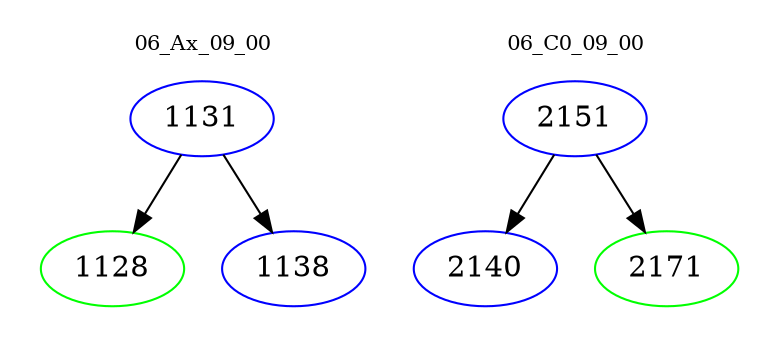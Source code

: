 digraph{
subgraph cluster_0 {
color = white
label = "06_Ax_09_00";
fontsize=10;
T0_1131 [label="1131", color="blue"]
T0_1131 -> T0_1128 [color="black"]
T0_1128 [label="1128", color="green"]
T0_1131 -> T0_1138 [color="black"]
T0_1138 [label="1138", color="blue"]
}
subgraph cluster_1 {
color = white
label = "06_C0_09_00";
fontsize=10;
T1_2151 [label="2151", color="blue"]
T1_2151 -> T1_2140 [color="black"]
T1_2140 [label="2140", color="blue"]
T1_2151 -> T1_2171 [color="black"]
T1_2171 [label="2171", color="green"]
}
}

